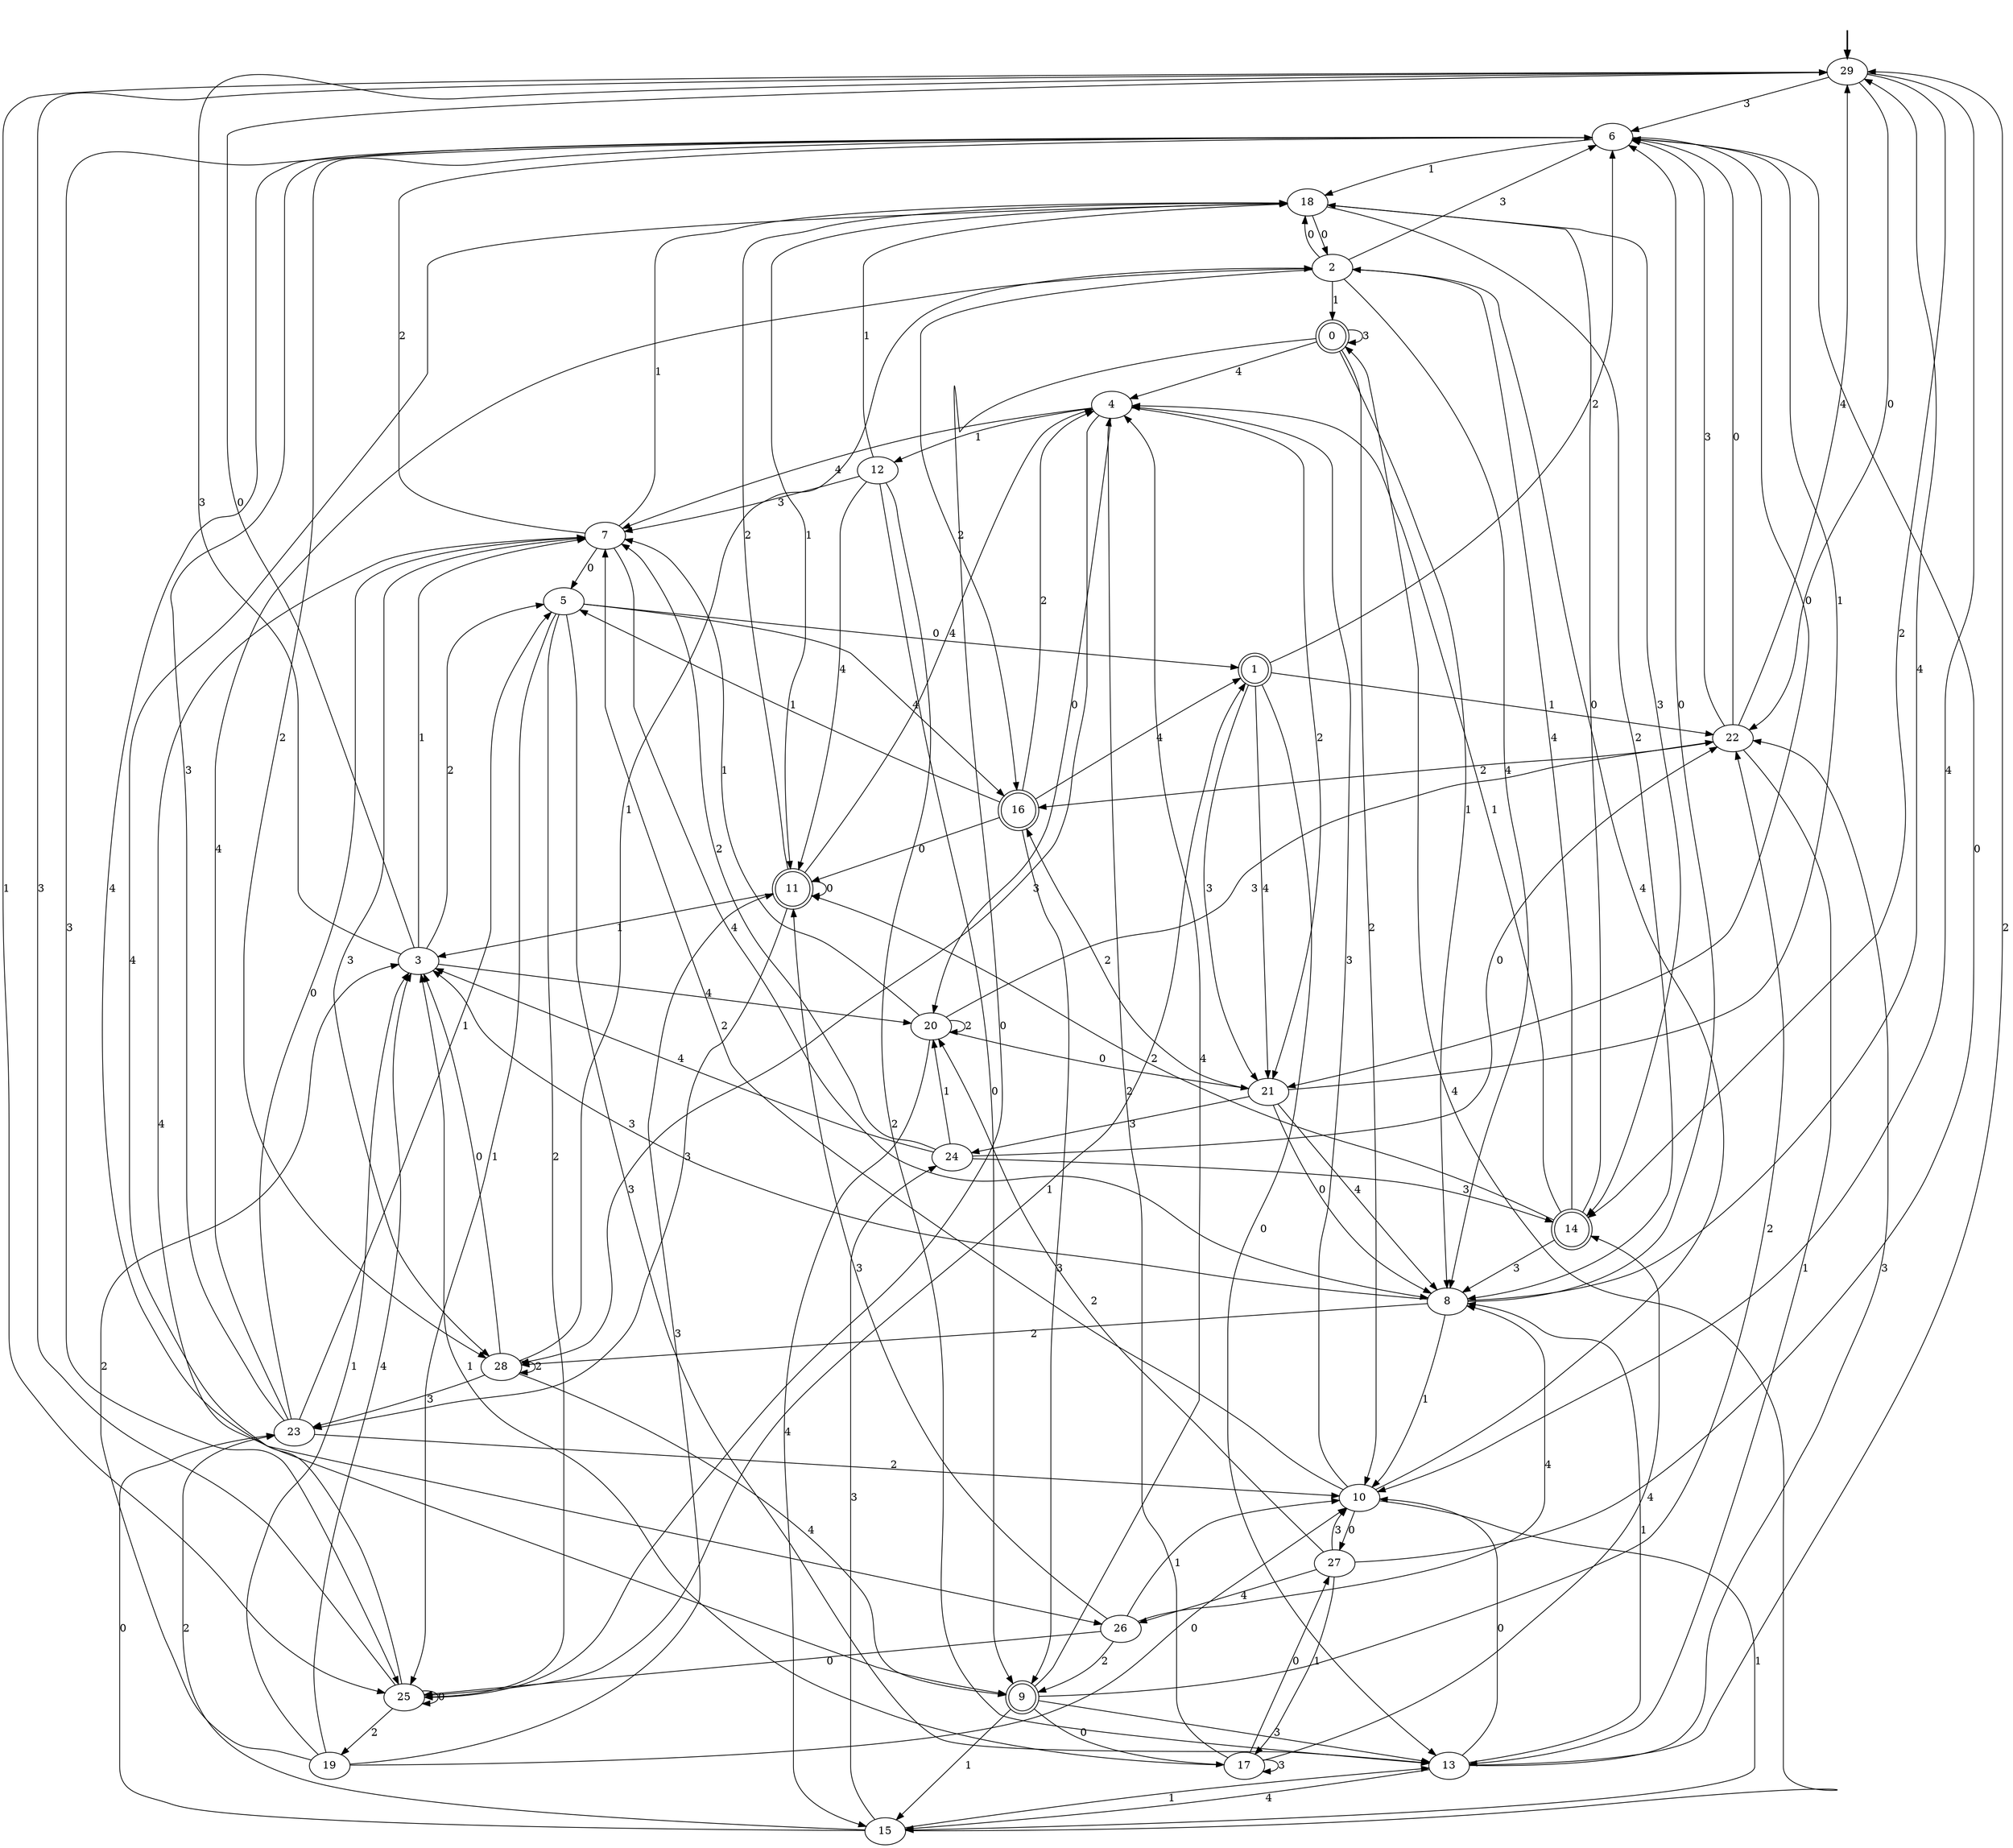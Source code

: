 digraph {
	fake [style=invisible]
	0 [shape=doublecircle]
	1 [shape=doublecircle]
	2
	3
	4
	5
	6
	7
	8
	9 [shape=doublecircle]
	10
	11 [shape=doublecircle]
	12
	13
	14 [shape=doublecircle]
	15
	16 [shape=doublecircle]
	17
	18
	19
	20
	21
	22
	23
	24
	25
	26
	27
	28
	29 [root=true]
	fake -> 29 [style=bold]
	11 -> 11 [label=0]
	28 -> 23 [label=3]
	8 -> 29 [label=4]
	0 -> 4 [label=4]
	28 -> 3 [label=0]
	14 -> 8 [label=3]
	25 -> 7 [label=4]
	23 -> 6 [label=3]
	13 -> 22 [label=3]
	13 -> 8 [label=1]
	4 -> 28 [label=3]
	7 -> 8 [label=4]
	12 -> 7 [label=3]
	22 -> 13 [label=1]
	5 -> 25 [label=2]
	2 -> 16 [label=2]
	28 -> 2 [label=1]
	15 -> 23 [label=0]
	11 -> 4 [label=4]
	9 -> 15 [label=1]
	6 -> 26 [label=4]
	18 -> 11 [label=1]
	11 -> 23 [label=3]
	29 -> 25 [label=1]
	19 -> 10 [label=0]
	24 -> 3 [label=4]
	4 -> 21 [label=2]
	29 -> 22 [label=0]
	10 -> 7 [label=2]
	9 -> 22 [label=2]
	10 -> 27 [label=0]
	15 -> 13 [label=1]
	12 -> 11 [label=4]
	17 -> 27 [label=0]
	0 -> 25 [label=0]
	24 -> 22 [label=0]
	21 -> 8 [label=4]
	10 -> 2 [label=4]
	23 -> 2 [label=4]
	11 -> 18 [label=2]
	22 -> 6 [label=3]
	20 -> 7 [label=1]
	7 -> 5 [label=0]
	17 -> 14 [label=4]
	12 -> 18 [label=1]
	2 -> 0 [label=1]
	7 -> 6 [label=2]
	5 -> 13 [label=3]
	22 -> 29 [label=4]
	26 -> 11 [label=3]
	16 -> 5 [label=1]
	24 -> 7 [label=2]
	16 -> 11 [label=0]
	14 -> 18 [label=0]
	3 -> 29 [label=0]
	0 -> 8 [label=1]
	20 -> 21 [label=0]
	21 -> 6 [label=1]
	3 -> 20 [label=4]
	13 -> 10 [label=0]
	22 -> 6 [label=0]
	3 -> 7 [label=1]
	17 -> 17 [label=3]
	15 -> 24 [label=3]
	29 -> 10 [label=4]
	22 -> 16 [label=2]
	17 -> 3 [label=1]
	13 -> 29 [label=2]
	19 -> 11 [label=3]
	3 -> 5 [label=2]
	1 -> 21 [label=3]
	14 -> 2 [label=4]
	6 -> 21 [label=0]
	27 -> 26 [label=4]
	19 -> 3 [label=4]
	18 -> 8 [label=2]
	27 -> 20 [label=2]
	7 -> 28 [label=3]
	23 -> 5 [label=1]
	1 -> 13 [label=0]
	15 -> 0 [label=4]
	24 -> 14 [label=3]
	26 -> 25 [label=0]
	29 -> 6 [label=3]
	28 -> 28 [label=2]
	0 -> 10 [label=2]
	12 -> 13 [label=2]
	20 -> 20 [label=2]
	27 -> 17 [label=1]
	11 -> 3 [label=1]
	16 -> 9 [label=3]
	10 -> 15 [label=1]
	18 -> 2 [label=0]
	5 -> 1 [label=0]
	8 -> 28 [label=2]
	10 -> 4 [label=3]
	20 -> 22 [label=3]
	20 -> 15 [label=4]
	15 -> 23 [label=2]
	3 -> 29 [label=3]
	2 -> 8 [label=4]
	14 -> 4 [label=1]
	1 -> 22 [label=1]
	6 -> 28 [label=2]
	18 -> 14 [label=3]
	27 -> 6 [label=0]
	5 -> 16 [label=4]
	25 -> 25 [label=0]
	16 -> 4 [label=2]
	26 -> 10 [label=1]
	14 -> 11 [label=2]
	21 -> 24 [label=3]
	8 -> 10 [label=1]
	13 -> 15 [label=4]
	19 -> 3 [label=2]
	27 -> 10 [label=3]
	12 -> 9 [label=0]
	23 -> 7 [label=0]
	25 -> 29 [label=3]
	9 -> 4 [label=4]
	2 -> 18 [label=0]
	4 -> 20 [label=0]
	28 -> 9 [label=4]
	18 -> 9 [label=4]
	25 -> 19 [label=2]
	8 -> 6 [label=0]
	29 -> 14 [label=2]
	9 -> 13 [label=3]
	0 -> 0 [label=3]
	21 -> 16 [label=2]
	1 -> 21 [label=4]
	6 -> 18 [label=1]
	24 -> 20 [label=1]
	23 -> 10 [label=2]
	1 -> 6 [label=2]
	17 -> 4 [label=2]
	7 -> 18 [label=1]
	26 -> 9 [label=2]
	5 -> 25 [label=1]
	2 -> 6 [label=3]
	19 -> 3 [label=1]
	21 -> 8 [label=0]
	16 -> 1 [label=4]
	4 -> 7 [label=4]
	6 -> 25 [label=3]
	9 -> 17 [label=0]
	25 -> 1 [label=1]
	8 -> 3 [label=3]
	4 -> 12 [label=1]
	26 -> 8 [label=4]
}
